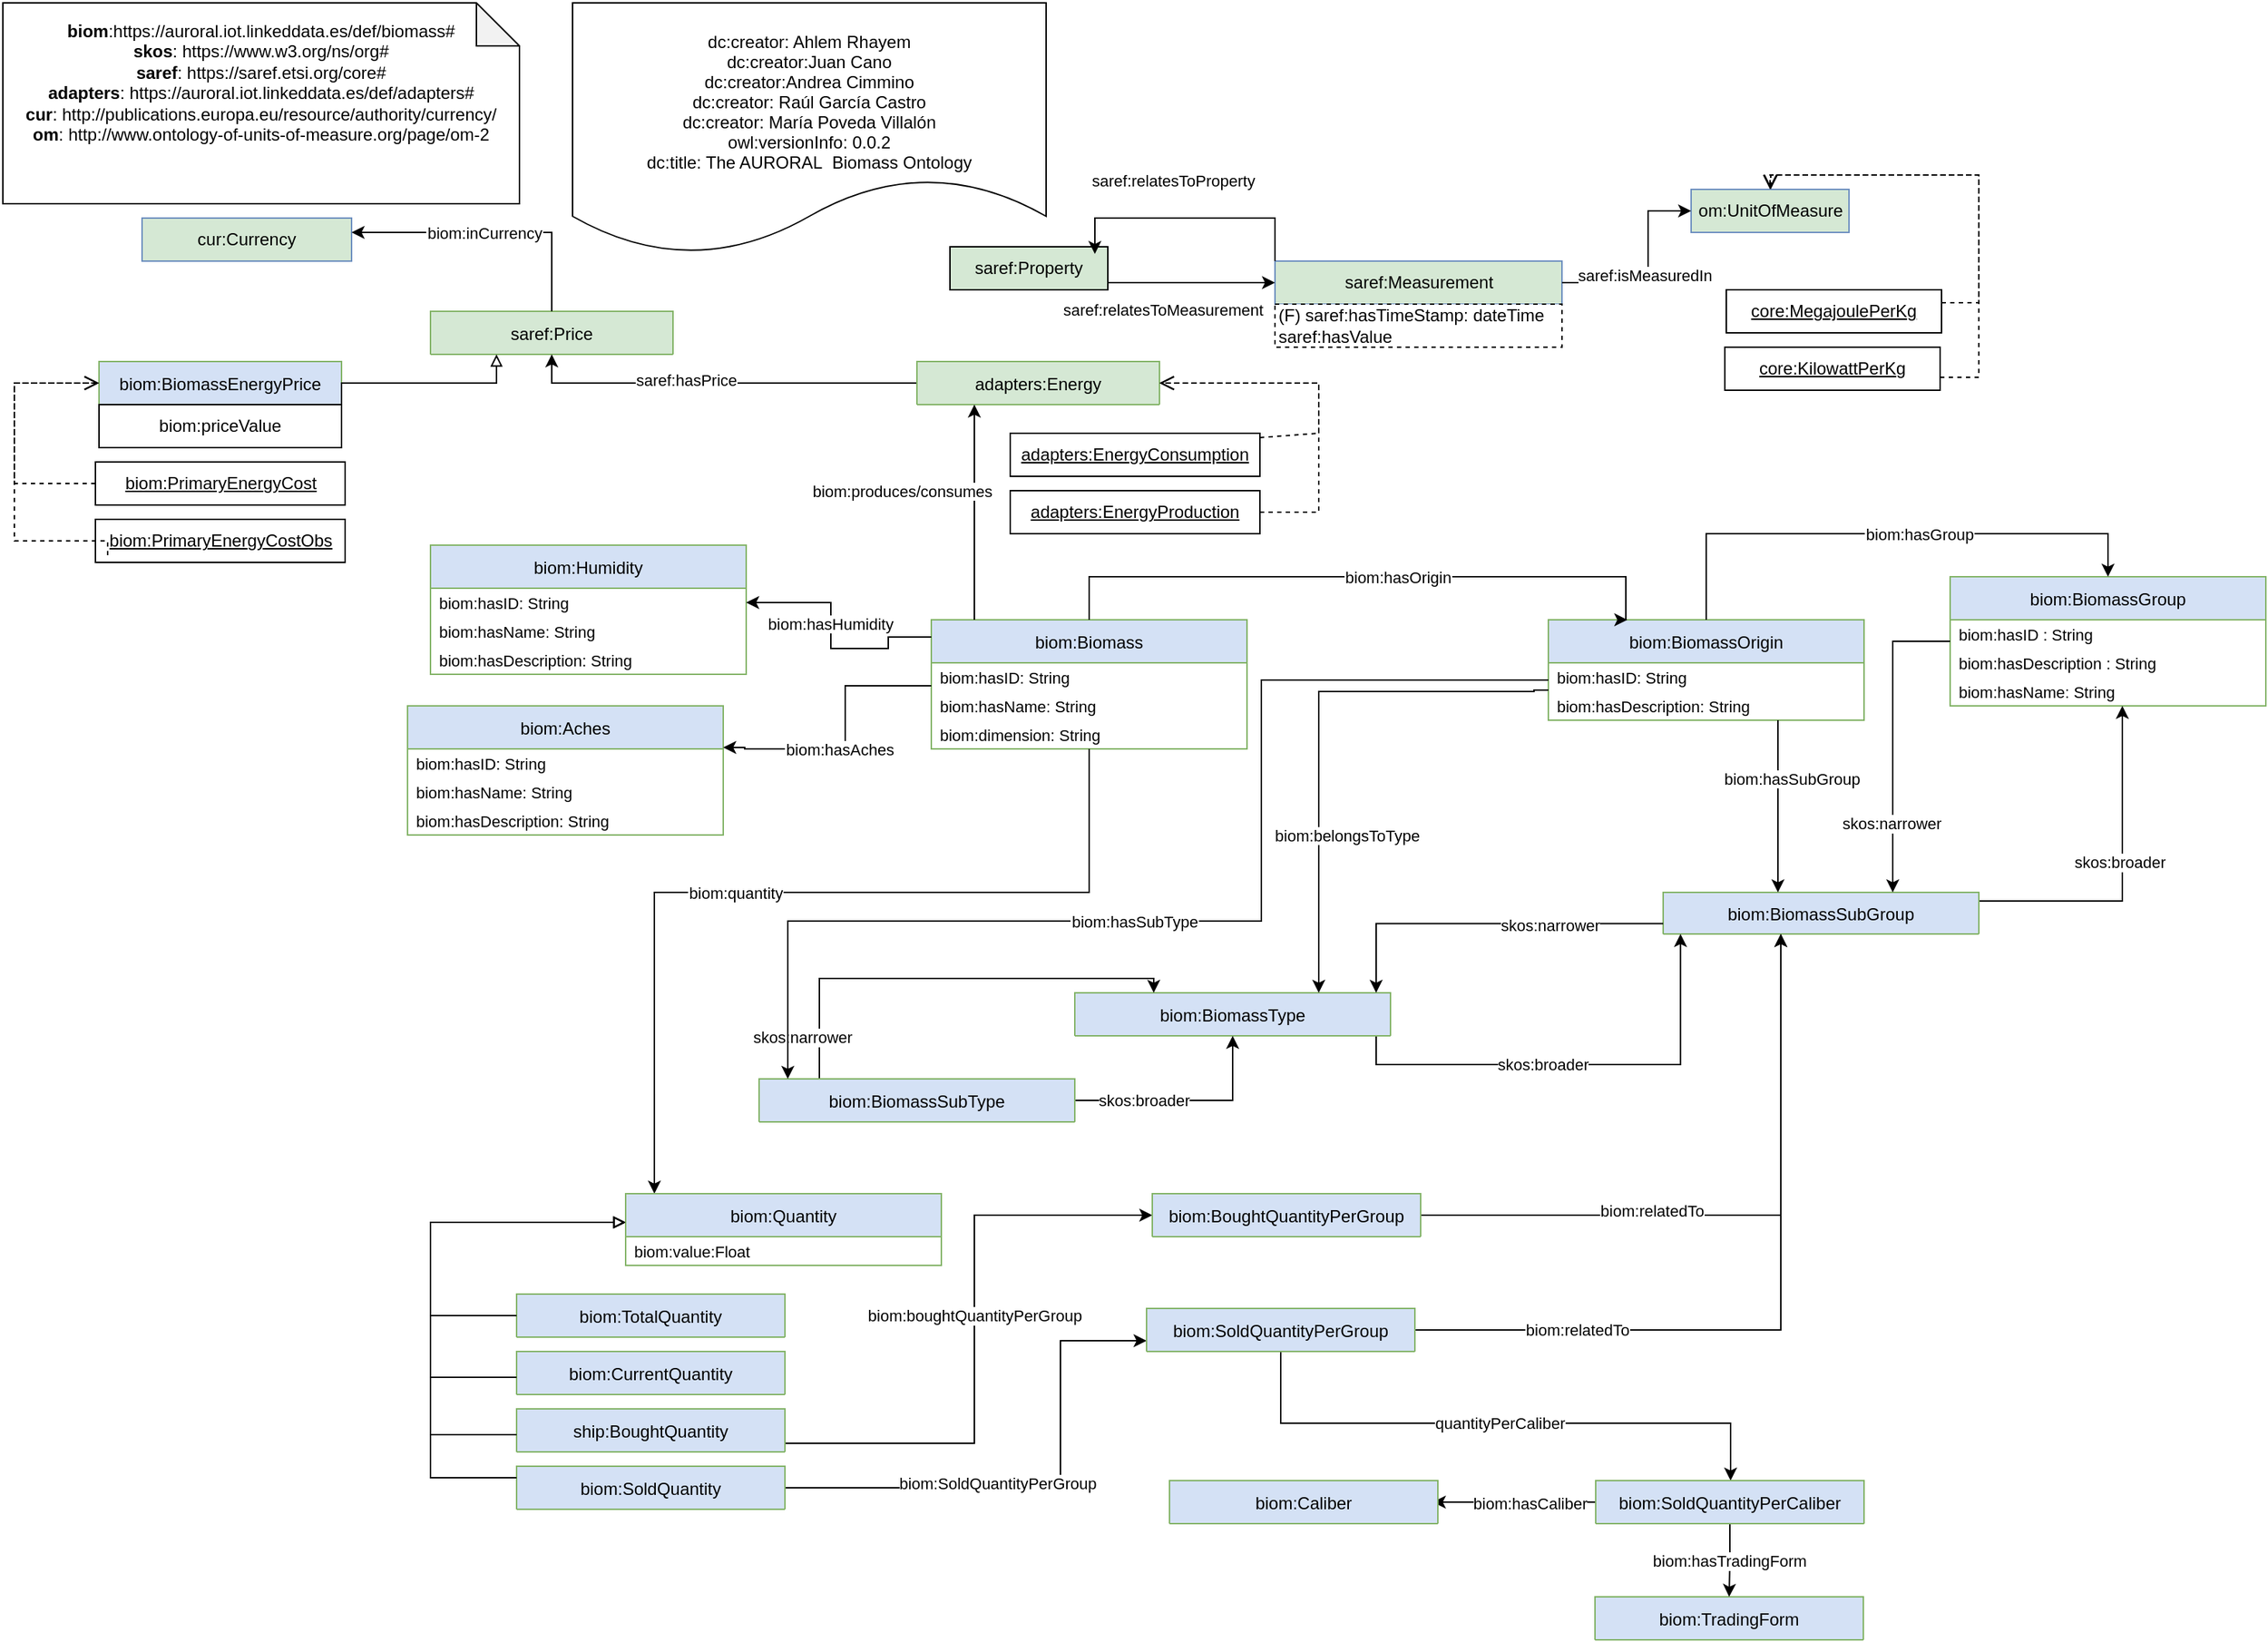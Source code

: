<mxfile version="13.9.9" type="device"><diagram id="kuyocsIZIVU7Rjy9QZxE" name="Page-1"><mxGraphModel dx="2980" dy="2962" grid="1" gridSize="10" guides="1" tooltips="1" connect="1" arrows="1" fold="1" page="1" pageScale="1" pageWidth="1654" pageHeight="2336" math="0" shadow="0"><root><mxCell id="0"/><mxCell id="1" parent="0"/><mxCell id="2" value="biom:Biomass" style="swimlane;fontStyle=0;childLayout=stackLayout;horizontal=1;startSize=30;horizontalStack=0;resizeParent=1;resizeParentMax=0;resizeLast=0;collapsible=1;marginBottom=0;fillColor=#D4E1F5;strokeColor=#82b366;" parent="1" vertex="1"><mxGeometry x="-190" y="80" width="220" height="90" as="geometry"><mxRectangle x="536" y="365" width="80" height="30" as="alternateBounds"/></mxGeometry></mxCell><mxCell id="3" value="biom:hasID: String" style="text;strokeColor=none;fillColor=none;align=left;verticalAlign=middle;spacingLeft=4;spacingRight=4;overflow=hidden;points=[[0,0.5],[1,0.5]];portConstraint=eastwest;rotatable=0;fontSize=11;" parent="2" vertex="1"><mxGeometry y="30" width="220" height="20" as="geometry"/></mxCell><mxCell id="4" value="biom:hasName: String" style="text;strokeColor=none;fillColor=none;align=left;verticalAlign=middle;spacingLeft=4;spacingRight=4;overflow=hidden;points=[[0,0.5],[1,0.5]];portConstraint=eastwest;rotatable=0;fontSize=11;" parent="2" vertex="1"><mxGeometry y="50" width="220" height="20" as="geometry"/></mxCell><mxCell id="6" value="biom:dimension: String" style="text;strokeColor=none;fillColor=none;align=left;verticalAlign=middle;spacingLeft=4;spacingRight=4;overflow=hidden;points=[[0,0.5],[1,0.5]];portConstraint=eastwest;rotatable=0;fontSize=11;" parent="2" vertex="1"><mxGeometry y="70" width="220" height="20" as="geometry"/></mxCell><mxCell id="11" value="biom:BiomassOrigin" style="swimlane;fontStyle=0;childLayout=stackLayout;horizontal=1;startSize=30;horizontalStack=0;resizeParent=1;resizeParentMax=0;resizeLast=0;collapsible=1;marginBottom=0;fillColor=#D4E1F5;strokeColor=#82b366;" parent="1" vertex="1"><mxGeometry x="240" y="80" width="220" height="70" as="geometry"><mxRectangle x="536" y="365" width="80" height="30" as="alternateBounds"/></mxGeometry></mxCell><mxCell id="12" value="biom:hasID: String" style="text;strokeColor=none;fillColor=none;align=left;verticalAlign=middle;spacingLeft=4;spacingRight=4;overflow=hidden;points=[[0,0.5],[1,0.5]];portConstraint=eastwest;rotatable=0;fontSize=11;" parent="11" vertex="1"><mxGeometry y="30" width="220" height="20" as="geometry"/></mxCell><mxCell id="13" value="biom:hasDescription: String" style="text;strokeColor=none;fillColor=none;align=left;verticalAlign=middle;spacingLeft=4;spacingRight=4;overflow=hidden;points=[[0,0.5],[1,0.5]];portConstraint=eastwest;rotatable=0;fontSize=11;" parent="11" vertex="1"><mxGeometry y="50" width="220" height="20" as="geometry"/></mxCell><mxCell id="14" value="biom:BiomassGroup" style="swimlane;fontStyle=0;childLayout=stackLayout;horizontal=1;startSize=30;horizontalStack=0;resizeParent=1;resizeParentMax=0;resizeLast=0;collapsible=1;marginBottom=0;fillColor=#D4E1F5;strokeColor=#82b366;" parent="1" vertex="1"><mxGeometry x="520" y="50" width="220" height="90" as="geometry"><mxRectangle x="536" y="365" width="80" height="30" as="alternateBounds"/></mxGeometry></mxCell><mxCell id="15" value="biom:hasID : String" style="text;strokeColor=none;fillColor=none;align=left;verticalAlign=middle;spacingLeft=4;spacingRight=4;overflow=hidden;points=[[0,0.5],[1,0.5]];portConstraint=eastwest;rotatable=0;fontSize=11;" parent="14" vertex="1"><mxGeometry y="30" width="220" height="20" as="geometry"/></mxCell><mxCell id="16" value="biom:hasDescription : String" style="text;strokeColor=none;fillColor=none;align=left;verticalAlign=middle;spacingLeft=4;spacingRight=4;overflow=hidden;points=[[0,0.5],[1,0.5]];portConstraint=eastwest;rotatable=0;fontSize=11;" parent="14" vertex="1"><mxGeometry y="50" width="220" height="20" as="geometry"/></mxCell><mxCell id="17" value="biom:hasName: String" style="text;strokeColor=none;fillColor=none;align=left;verticalAlign=middle;spacingLeft=4;spacingRight=4;overflow=hidden;points=[[0,0.5],[1,0.5]];portConstraint=eastwest;rotatable=0;fontSize=11;" parent="14" vertex="1"><mxGeometry y="70" width="220" height="20" as="geometry"/></mxCell><mxCell id="Qh_Lmaf3h96moM6bWqUv-56" value="" style="edgeStyle=orthogonalEdgeStyle;rounded=0;orthogonalLoop=1;jettySize=auto;html=1;" parent="1" source="18" target="14" edge="1"><mxGeometry relative="1" as="geometry"><mxPoint x="660" y="275.5" as="targetPoint"/><Array as="points"><mxPoint x="640" y="276"/></Array></mxGeometry></mxCell><mxCell id="Qh_Lmaf3h96moM6bWqUv-66" value="skos:broader" style="edgeLabel;html=1;align=center;verticalAlign=middle;resizable=0;points=[];" parent="Qh_Lmaf3h96moM6bWqUv-56" vertex="1" connectable="0"><mxGeometry x="0.083" y="2" relative="1" as="geometry"><mxPoint y="1" as="offset"/></mxGeometry></mxCell><mxCell id="18" value="biom:BiomassSubGroup" style="swimlane;fontStyle=0;childLayout=stackLayout;horizontal=1;startSize=30;horizontalStack=0;resizeParent=1;resizeParentMax=0;resizeLast=0;collapsible=1;marginBottom=0;fillColor=#D4E1F5;strokeColor=#82b366;" parent="1" vertex="1"><mxGeometry x="320" y="270" width="220" height="29" as="geometry"><mxRectangle x="536" y="365" width="80" height="30" as="alternateBounds"/></mxGeometry></mxCell><mxCell id="Qh_Lmaf3h96moM6bWqUv-59" value="" style="edgeStyle=orthogonalEdgeStyle;rounded=0;orthogonalLoop=1;jettySize=auto;html=1;entryX=0.055;entryY=1;entryDx=0;entryDy=0;entryPerimeter=0;" parent="1" source="19" target="18" edge="1"><mxGeometry relative="1" as="geometry"><mxPoint x="260" y="355" as="targetPoint"/><Array as="points"><mxPoint x="120" y="390"/><mxPoint x="332" y="390"/></Array></mxGeometry></mxCell><mxCell id="Qh_Lmaf3h96moM6bWqUv-68" value="skos:broader" style="edgeLabel;html=1;align=center;verticalAlign=middle;resizable=0;points=[];" parent="Qh_Lmaf3h96moM6bWqUv-59" vertex="1" connectable="0"><mxGeometry x="-0.16" relative="1" as="geometry"><mxPoint as="offset"/></mxGeometry></mxCell><mxCell id="19" value="biom:BiomassType" style="swimlane;fontStyle=0;childLayout=stackLayout;horizontal=1;startSize=30;horizontalStack=0;resizeParent=1;resizeParentMax=0;resizeLast=0;collapsible=1;marginBottom=0;fillColor=#D4E1F5;strokeColor=#82b366;" parent="1" vertex="1"><mxGeometry x="-90" y="340" width="220" height="30" as="geometry"><mxRectangle x="536" y="365" width="80" height="30" as="alternateBounds"/></mxGeometry></mxCell><mxCell id="Qh_Lmaf3h96moM6bWqUv-62" value="" style="edgeStyle=orthogonalEdgeStyle;rounded=0;orthogonalLoop=1;jettySize=auto;html=1;exitX=0.645;exitY=0.067;exitDx=0;exitDy=0;exitPerimeter=0;entryX=0.25;entryY=0;entryDx=0;entryDy=0;" parent="1" source="20" target="19" edge="1"><mxGeometry relative="1" as="geometry"><Array as="points"><mxPoint x="-268" y="330"/><mxPoint x="-35" y="330"/></Array></mxGeometry></mxCell><mxCell id="Qh_Lmaf3h96moM6bWqUv-70" value="skos:narrower" style="edgeLabel;html=1;align=center;verticalAlign=middle;resizable=0;points=[];" parent="Qh_Lmaf3h96moM6bWqUv-62" vertex="1" connectable="0"><mxGeometry x="-0.356" y="-3" relative="1" as="geometry"><mxPoint x="-15" y="2.1" as="offset"/></mxGeometry></mxCell><mxCell id="Qh_Lmaf3h96moM6bWqUv-63" value="" style="edgeStyle=orthogonalEdgeStyle;rounded=0;orthogonalLoop=1;jettySize=auto;html=1;" parent="1" source="20" target="19" edge="1"><mxGeometry relative="1" as="geometry"><mxPoint x="-375" y="360" as="targetPoint"/><Array as="points"><mxPoint x="20" y="415"/></Array></mxGeometry></mxCell><mxCell id="Qh_Lmaf3h96moM6bWqUv-71" value="skos:broader" style="edgeLabel;html=1;align=center;verticalAlign=middle;resizable=0;points=[];" parent="Qh_Lmaf3h96moM6bWqUv-63" vertex="1" connectable="0"><mxGeometry x="-0.39" relative="1" as="geometry"><mxPoint as="offset"/></mxGeometry></mxCell><mxCell id="20" value="biom:BiomassSubType" style="swimlane;fontStyle=0;childLayout=stackLayout;horizontal=1;startSize=30;horizontalStack=0;resizeParent=1;resizeParentMax=0;resizeLast=0;collapsible=1;marginBottom=0;fillColor=#D4E1F5;strokeColor=#82b366;" parent="1" vertex="1"><mxGeometry x="-310" y="400" width="220" height="30" as="geometry"><mxRectangle x="536" y="365" width="80" height="30" as="alternateBounds"/></mxGeometry></mxCell><mxCell id="21" value="biom:hasOrigin" style="edgeStyle=orthogonalEdgeStyle;rounded=0;orthogonalLoop=1;jettySize=auto;entryX=0.25;entryY=0;entryDx=0;entryDy=0;fontSize=11;endArrow=classic;endFill=1;" parent="1" source="2" target="11" edge="1"><mxGeometry x="0.129" relative="1" as="geometry"><mxPoint as="offset"/><mxPoint x="-80" y="80" as="sourcePoint"/><mxPoint x="422" y="68" as="targetPoint"/><Array as="points"><mxPoint x="-80" y="50"/><mxPoint x="294" y="50"/></Array></mxGeometry></mxCell><mxCell id="22" value="biom:hasGroup" style="edgeStyle=orthogonalEdgeStyle;rounded=0;orthogonalLoop=1;jettySize=auto;fontSize=11;endArrow=classic;endFill=1;entryX=0.5;entryY=0;entryDx=0;entryDy=0;" parent="1" source="11" target="14" edge="1"><mxGeometry x="0.129" relative="1" as="geometry"><mxPoint as="offset"/><mxPoint x="490" y="102.5" as="sourcePoint"/><mxPoint x="699" y="80" as="targetPoint"/><Array as="points"><mxPoint x="350" y="20"/><mxPoint x="630" y="20"/></Array></mxGeometry></mxCell><mxCell id="43" value="biom:hasSubGroup" style="edgeStyle=orthogonalEdgeStyle;rounded=0;orthogonalLoop=1;jettySize=auto;fontSize=11;endArrow=classic;endFill=1;" parent="1" source="11" target="18" edge="1"><mxGeometry x="-0.326" y="10" relative="1" as="geometry"><mxPoint as="offset"/><mxPoint x="240" y="140" as="sourcePoint"/><mxPoint x="211" y="215" as="targetPoint"/><Array as="points"><mxPoint x="400" y="220"/><mxPoint x="400" y="220"/></Array></mxGeometry></mxCell><mxCell id="44" value="biom:belongsToType" style="edgeStyle=orthogonalEdgeStyle;rounded=0;orthogonalLoop=1;jettySize=auto;fontSize=11;endArrow=classic;endFill=1;" parent="1" source="11" target="19" edge="1"><mxGeometry x="0.407" y="20" relative="1" as="geometry"><mxPoint as="offset"/><mxPoint x="220" y="130" as="sourcePoint"/><mxPoint x="320" y="286" as="targetPoint"/><Array as="points"><mxPoint x="230" y="129"/><mxPoint x="230" y="130"/><mxPoint x="80" y="130"/></Array></mxGeometry></mxCell><mxCell id="45" value="biom:hasSubType" style="edgeStyle=orthogonalEdgeStyle;rounded=0;orthogonalLoop=1;jettySize=auto;fontSize=11;endArrow=classic;endFill=1;" parent="1" source="11" target="20" edge="1"><mxGeometry x="0.129" relative="1" as="geometry"><mxPoint as="offset"/><mxPoint x="239" y="122" as="sourcePoint"/><mxPoint x="-292" y="342" as="targetPoint"/><Array as="points"><mxPoint x="40" y="122"/><mxPoint x="40" y="290"/><mxPoint x="-290" y="290"/></Array></mxGeometry></mxCell><mxCell id="46" value="biom:Humidity" style="swimlane;fontStyle=0;childLayout=stackLayout;horizontal=1;startSize=30;horizontalStack=0;resizeParent=1;resizeParentMax=0;resizeLast=0;collapsible=1;marginBottom=0;fillColor=#D4E1F5;strokeColor=#82b366;" parent="1" vertex="1"><mxGeometry x="-539" y="28" width="220" height="90" as="geometry"><mxRectangle x="536" y="365" width="80" height="30" as="alternateBounds"/></mxGeometry></mxCell><mxCell id="47" value="biom:hasID: String " style="text;strokeColor=none;fillColor=none;align=left;verticalAlign=middle;spacingLeft=4;spacingRight=4;overflow=hidden;points=[[0,0.5],[1,0.5]];portConstraint=eastwest;rotatable=0;fontSize=11;" parent="46" vertex="1"><mxGeometry y="30" width="220" height="20" as="geometry"/></mxCell><mxCell id="48" value="biom:hasName: String" style="text;strokeColor=none;fillColor=none;align=left;verticalAlign=middle;spacingLeft=4;spacingRight=4;overflow=hidden;points=[[0,0.5],[1,0.5]];portConstraint=eastwest;rotatable=0;fontSize=11;" parent="46" vertex="1"><mxGeometry y="50" width="220" height="20" as="geometry"/></mxCell><mxCell id="49" value="biom:hasDescription: String" style="text;strokeColor=none;fillColor=none;align=left;verticalAlign=middle;spacingLeft=4;spacingRight=4;overflow=hidden;points=[[0,0.5],[1,0.5]];portConstraint=eastwest;rotatable=0;fontSize=11;" parent="46" vertex="1"><mxGeometry y="70" width="220" height="20" as="geometry"/></mxCell><mxCell id="50" value="biom:Aches" style="swimlane;fontStyle=0;childLayout=stackLayout;horizontal=1;startSize=30;horizontalStack=0;resizeParent=1;resizeParentMax=0;resizeLast=0;collapsible=1;marginBottom=0;fillColor=#D4E1F5;strokeColor=#82b366;" parent="1" vertex="1"><mxGeometry x="-555" y="140" width="220" height="90" as="geometry"><mxRectangle x="536" y="365" width="80" height="30" as="alternateBounds"/></mxGeometry></mxCell><mxCell id="51" value="biom:hasID: String" style="text;strokeColor=none;fillColor=none;align=left;verticalAlign=middle;spacingLeft=4;spacingRight=4;overflow=hidden;points=[[0,0.5],[1,0.5]];portConstraint=eastwest;rotatable=0;fontSize=11;" parent="50" vertex="1"><mxGeometry y="30" width="220" height="20" as="geometry"/></mxCell><mxCell id="52" value="biom:hasName: String" style="text;strokeColor=none;fillColor=none;align=left;verticalAlign=middle;spacingLeft=4;spacingRight=4;overflow=hidden;points=[[0,0.5],[1,0.5]];portConstraint=eastwest;rotatable=0;fontSize=11;" parent="50" vertex="1"><mxGeometry y="50" width="220" height="20" as="geometry"/></mxCell><mxCell id="53" value="biom:hasDescription: String" style="text;strokeColor=none;fillColor=none;align=left;verticalAlign=middle;spacingLeft=4;spacingRight=4;overflow=hidden;points=[[0,0.5],[1,0.5]];portConstraint=eastwest;rotatable=0;fontSize=11;" parent="50" vertex="1"><mxGeometry y="70" width="220" height="20" as="geometry"/></mxCell><mxCell id="54" value="biom:hasHumidity" style="edgeStyle=orthogonalEdgeStyle;rounded=0;orthogonalLoop=1;jettySize=auto;fontSize=11;endArrow=classic;endFill=1;" parent="1" source="2" target="46" edge="1"><mxGeometry x="0.129" relative="1" as="geometry"><mxPoint as="offset"/><mxPoint x="-219" y="91.5" as="sourcePoint"/><mxPoint x="-760" y="90" as="targetPoint"/><Array as="points"><mxPoint x="-220" y="92"/><mxPoint x="-220" y="100"/><mxPoint x="-260" y="100"/><mxPoint x="-260" y="68"/></Array></mxGeometry></mxCell><mxCell id="55" value="biom:hasAches" style="edgeStyle=orthogonalEdgeStyle;rounded=0;orthogonalLoop=1;jettySize=auto;fontSize=11;endArrow=classic;endFill=1;" parent="1" source="2" target="50" edge="1"><mxGeometry x="0.129" relative="1" as="geometry"><mxPoint as="offset"/><mxPoint x="-180" y="130" as="sourcePoint"/><mxPoint x="-320" y="170" as="targetPoint"/><Array as="points"><mxPoint x="-250" y="126"/><mxPoint x="-250" y="170"/><mxPoint x="-320" y="170"/><mxPoint x="-320" y="169"/></Array></mxGeometry></mxCell><mxCell id="O9GTj8o9H-n6MzuwYOlM-77" value="&lt;div&gt;&lt;b&gt;&lt;br&gt;&lt;/b&gt;&lt;/div&gt;&lt;div&gt;&lt;b&gt;biom&lt;/b&gt;:https://auroral.iot.linkeddata.es/def/biomass#&lt;br&gt;&lt;/div&gt;&lt;div&gt;&lt;b&gt;skos&lt;/b&gt;:&amp;nbsp;https://www.w3.org/ns/org#&lt;br&gt;&lt;/div&gt;&lt;div&gt;&lt;/div&gt;&lt;b&gt;saref&lt;/b&gt;: https://saref.etsi.org/core#&lt;br&gt;&lt;b&gt;adapters&lt;/b&gt;: https://auroral.iot.linkeddata.es/def/adapters#&lt;br&gt;&lt;b&gt;cur&lt;/b&gt;: http://publications.europa.eu/resource/authority/currency/&lt;br&gt;&lt;b&gt;om&lt;/b&gt;:&amp;nbsp;http://www.ontology-of-units-of-measure.org/page/om-2&lt;br&gt;&lt;br&gt;&lt;br&gt;&lt;div&gt;&lt;br&gt;&lt;/div&gt;" style="shape=note;whiteSpace=wrap;html=1;backgroundOutline=1;darkOpacity=0.05;" parent="1" vertex="1"><mxGeometry x="-837" y="-350" width="360" height="140" as="geometry"/></mxCell><mxCell id="RKmuHzQuzONTcbYEwZ_o-55" value="&#10;dc:creator: Ahlem Rhayem&#10;dc:creator:Juan Cano&#10;dc:creator:Andrea Cimmino&#10;dc:creator: Raúl García Castro&#10;dc:creator: María Poveda Villalón&#10;owl:versionInfo: 0.0.2&#10;dc:title: The AURORAL  Biomass Ontology" style="shape=document;boundedLbl=1;" parent="1" vertex="1"><mxGeometry x="-440" y="-350" width="330" height="175" as="geometry"/></mxCell><mxCell id="Qh_Lmaf3h96moM6bWqUv-57" value="" style="edgeStyle=orthogonalEdgeStyle;rounded=0;orthogonalLoop=1;jettySize=auto;html=1;" parent="1" source="14" target="18" edge="1"><mxGeometry relative="1" as="geometry"><mxPoint x="540" y="285.5" as="sourcePoint"/><mxPoint x="650" y="149" as="targetPoint"/><Array as="points"><mxPoint x="480" y="95"/></Array></mxGeometry></mxCell><mxCell id="Qh_Lmaf3h96moM6bWqUv-65" value="skos:narrower" style="edgeLabel;html=1;align=center;verticalAlign=middle;resizable=0;points=[];" parent="Qh_Lmaf3h96moM6bWqUv-57" vertex="1" connectable="0"><mxGeometry x="0.55" y="-1" relative="1" as="geometry"><mxPoint as="offset"/></mxGeometry></mxCell><mxCell id="Qh_Lmaf3h96moM6bWqUv-60" value="" style="edgeStyle=orthogonalEdgeStyle;rounded=0;orthogonalLoop=1;jettySize=auto;html=1;exitX=0;exitY=0.75;exitDx=0;exitDy=0;" parent="1" source="18" target="19" edge="1"><mxGeometry relative="1" as="geometry"><mxPoint x="140" y="365" as="sourcePoint"/><mxPoint x="332.1" y="300" as="targetPoint"/><Array as="points"><mxPoint x="120" y="292"/></Array></mxGeometry></mxCell><mxCell id="Qh_Lmaf3h96moM6bWqUv-67" value="skos:narrower" style="edgeLabel;html=1;align=center;verticalAlign=middle;resizable=0;points=[];" parent="Qh_Lmaf3h96moM6bWqUv-60" vertex="1" connectable="0"><mxGeometry x="-0.359" y="1" relative="1" as="geometry"><mxPoint as="offset"/></mxGeometry></mxCell><mxCell id="Prb9LbOoZHCVGcq7G5M_-55" value="saref:Price" style="swimlane;fontStyle=0;childLayout=stackLayout;horizontal=1;startSize=30;horizontalStack=0;resizeParent=1;resizeParentMax=0;resizeLast=0;collapsible=1;marginBottom=0;fillColor=#d5e8d4;strokeColor=#82b366;" parent="1" vertex="1"><mxGeometry x="-539" y="-135" width="169" height="30" as="geometry"><mxRectangle x="536" y="365" width="80" height="30" as="alternateBounds"/></mxGeometry></mxCell><mxCell id="Prb9LbOoZHCVGcq7G5M_-66" value="" style="edgeStyle=orthogonalEdgeStyle;rounded=0;orthogonalLoop=1;jettySize=auto;html=1;" parent="1" source="Prb9LbOoZHCVGcq7G5M_-59" target="Prb9LbOoZHCVGcq7G5M_-55" edge="1"><mxGeometry relative="1" as="geometry"><mxPoint x="-304.5" y="-85" as="targetPoint"/></mxGeometry></mxCell><mxCell id="Prb9LbOoZHCVGcq7G5M_-67" value="saref:hasPrice" style="edgeLabel;html=1;align=center;verticalAlign=middle;resizable=0;points=[];" parent="Prb9LbOoZHCVGcq7G5M_-66" vertex="1" connectable="0"><mxGeometry x="0.176" y="-2" relative="1" as="geometry"><mxPoint as="offset"/></mxGeometry></mxCell><mxCell id="Prb9LbOoZHCVGcq7G5M_-59" value="adapters:Energy" style="swimlane;fontStyle=0;childLayout=stackLayout;horizontal=1;startSize=30;horizontalStack=0;resizeParent=1;resizeParentMax=0;resizeLast=0;collapsible=1;marginBottom=0;fillColor=#d5e8d4;strokeColor=#82b366;" parent="1" vertex="1"><mxGeometry x="-200" y="-100" width="169" height="30" as="geometry"><mxRectangle x="536" y="365" width="80" height="30" as="alternateBounds"/></mxGeometry></mxCell><mxCell id="Prb9LbOoZHCVGcq7G5M_-60" value="&lt;u&gt;adapters:EnergyConsumption&lt;/u&gt;" style="rounded=0;whiteSpace=wrap;html=1;snapToPoint=1;points=[[0.1,0],[0.2,0],[0.3,0],[0.4,0],[0.5,0],[0.6,0],[0.7,0],[0.8,0],[0.9,0],[0,0.1],[0,0.3],[0,0.5],[0,0.7],[0,0.9],[0.1,1],[0.2,1],[0.3,1],[0.4,1],[0.5,1],[0.6,1],[0.7,1],[0.8,1],[0.9,1],[1,0.1],[1,0.3],[1,0.5],[1,0.7],[1,0.9]];strokeColor=#000000;" parent="1" vertex="1"><mxGeometry x="-135" y="-50" width="174" height="30" as="geometry"/></mxCell><mxCell id="Prb9LbOoZHCVGcq7G5M_-61" value="&lt;u&gt;adapters:EnergyProduction&lt;/u&gt;" style="rounded=0;whiteSpace=wrap;html=1;snapToPoint=1;points=[[0.1,0],[0.2,0],[0.3,0],[0.4,0],[0.5,0],[0.6,0],[0.7,0],[0.8,0],[0.9,0],[0,0.1],[0,0.3],[0,0.5],[0,0.7],[0,0.9],[0.1,1],[0.2,1],[0.3,1],[0.4,1],[0.5,1],[0.6,1],[0.7,1],[0.8,1],[0.9,1],[1,0.1],[1,0.3],[1,0.5],[1,0.7],[1,0.9]];strokeColor=#000000;" parent="1" vertex="1"><mxGeometry x="-135" y="-10" width="174" height="30" as="geometry"/></mxCell><mxCell id="Prb9LbOoZHCVGcq7G5M_-62" value="" style="endArrow=open;html=1;fontColor=#000099;endFill=0;dashed=1;endSize=8;edgeStyle=orthogonalEdgeStyle;arcSize=0;entryX=1;entryY=0.5;entryDx=0;entryDy=0;" parent="1" source="Prb9LbOoZHCVGcq7G5M_-60" target="Prb9LbOoZHCVGcq7G5M_-59" edge="1"><mxGeometry width="50" height="50" relative="1" as="geometry"><mxPoint x="-10" y="-50" as="sourcePoint"/><mxPoint x="210" y="-142" as="targetPoint"/><Array as="points"><mxPoint x="80" y="-50"/><mxPoint x="80" y="-85"/></Array></mxGeometry></mxCell><mxCell id="Prb9LbOoZHCVGcq7G5M_-63" value="" style="endArrow=open;html=1;fontColor=#000099;endFill=0;dashed=1;endSize=8;edgeStyle=orthogonalEdgeStyle;arcSize=0;" parent="1" source="Prb9LbOoZHCVGcq7G5M_-61" target="Prb9LbOoZHCVGcq7G5M_-59" edge="1"><mxGeometry width="50" height="50" relative="1" as="geometry"><mxPoint x="49" y="8" as="sourcePoint"/><mxPoint x="-20" y="-80" as="targetPoint"/><Array as="points"><mxPoint x="80" y="5"/><mxPoint x="80" y="-85"/></Array></mxGeometry></mxCell><mxCell id="Prb9LbOoZHCVGcq7G5M_-64" value="biom:produces/consumes" style="edgeStyle=orthogonalEdgeStyle;rounded=0;orthogonalLoop=1;jettySize=auto;fontSize=11;endArrow=classic;endFill=1;" parent="1" target="Prb9LbOoZHCVGcq7G5M_-59" edge="1"><mxGeometry x="0.2" y="50" relative="1" as="geometry"><mxPoint as="offset"/><mxPoint x="-160" y="80" as="sourcePoint"/><mxPoint x="215" y="80" as="targetPoint"/><Array as="points"><mxPoint x="-160" y="-40"/><mxPoint x="-160" y="-40"/></Array></mxGeometry></mxCell><mxCell id="Prb9LbOoZHCVGcq7G5M_-68" value="&lt;u&gt;biom:PrimaryEnergyCost&lt;/u&gt;" style="rounded=0;whiteSpace=wrap;html=1;snapToPoint=1;points=[[0.1,0],[0.2,0],[0.3,0],[0.4,0],[0.5,0],[0.6,0],[0.7,0],[0.8,0],[0.9,0],[0,0.1],[0,0.3],[0,0.5],[0,0.7],[0,0.9],[0.1,1],[0.2,1],[0.3,1],[0.4,1],[0.5,1],[0.6,1],[0.7,1],[0.8,1],[0.9,1],[1,0.1],[1,0.3],[1,0.5],[1,0.7],[1,0.9]];strokeColor=#000000;" parent="1" vertex="1"><mxGeometry x="-772.5" y="-30" width="174" height="30" as="geometry"/></mxCell><mxCell id="Prb9LbOoZHCVGcq7G5M_-71" value="&lt;u&gt;biom:PrimaryEnergyCostObs&lt;/u&gt;" style="rounded=0;whiteSpace=wrap;html=1;snapToPoint=1;points=[[0.1,0],[0.2,0],[0.3,0],[0.4,0],[0.5,0],[0.6,0],[0.7,0],[0.8,0],[0.9,0],[0,0.1],[0,0.3],[0,0.5],[0,0.7],[0,0.9],[0.1,1],[0.2,1],[0.3,1],[0.4,1],[0.5,1],[0.6,1],[0.7,1],[0.8,1],[0.9,1],[1,0.1],[1,0.3],[1,0.5],[1,0.7],[1,0.9]];strokeColor=#000000;" parent="1" vertex="1"><mxGeometry x="-772.5" y="10" width="174" height="30" as="geometry"/></mxCell><mxCell id="Prb9LbOoZHCVGcq7G5M_-74" value="biom:BiomassEnergyPrice" style="swimlane;fontStyle=0;childLayout=stackLayout;horizontal=1;startSize=30;horizontalStack=0;resizeParent=1;resizeParentMax=0;resizeLast=0;collapsible=1;marginBottom=0;fillColor=#D4E1F5;strokeColor=#82b366;" parent="1" vertex="1"><mxGeometry x="-770" y="-100" width="169" height="60" as="geometry"><mxRectangle x="536" y="365" width="80" height="30" as="alternateBounds"/></mxGeometry></mxCell><mxCell id="Prb9LbOoZHCVGcq7G5M_-87" value="biom:priceValue" style="rounded=0;whiteSpace=wrap;html=1;snapToPoint=1;points=[[0.1,0],[0.2,0],[0.3,0],[0.4,0],[0.5,0],[0.6,0],[0.7,0],[0.8,0],[0.9,0],[0,0.1],[0,0.3],[0,0.5],[0,0.7],[0,0.9],[0.1,1],[0.2,1],[0.3,1],[0.4,1],[0.5,1],[0.6,1],[0.7,1],[0.8,1],[0.9,1],[1,0.1],[1,0.3],[1,0.5],[1,0.7],[1,0.9]];strokeColor=#000000;" parent="Prb9LbOoZHCVGcq7G5M_-74" vertex="1"><mxGeometry y="30" width="169" height="30" as="geometry"/></mxCell><mxCell id="Prb9LbOoZHCVGcq7G5M_-75" style="edgeStyle=orthogonalEdgeStyle;rounded=0;orthogonalLoop=1;jettySize=auto;html=1;endArrow=block;endFill=0;exitX=1;exitY=0.5;exitDx=0;exitDy=0;" parent="1" source="Prb9LbOoZHCVGcq7G5M_-74" target="Prb9LbOoZHCVGcq7G5M_-55" edge="1"><mxGeometry relative="1" as="geometry"><mxPoint x="-539" y="-20" as="sourcePoint"/><mxPoint x="-493.5" y="-140" as="targetPoint"/><Array as="points"><mxPoint x="-493" y="-85"/></Array></mxGeometry></mxCell><mxCell id="Prb9LbOoZHCVGcq7G5M_-78" value="" style="endArrow=open;html=1;fontColor=#000099;endFill=0;dashed=1;endSize=8;edgeStyle=orthogonalEdgeStyle;arcSize=0;exitX=0;exitY=0.5;exitDx=0;exitDy=0;" parent="1" source="Prb9LbOoZHCVGcq7G5M_-68" target="Prb9LbOoZHCVGcq7G5M_-74" edge="1"><mxGeometry width="50" height="50" relative="1" as="geometry"><mxPoint x="-794" y="-30.9" as="sourcePoint"/><mxPoint x="-829" y="-60" as="targetPoint"/><Array as="points"><mxPoint x="-829" y="-15"/><mxPoint x="-829" y="-85"/></Array></mxGeometry></mxCell><mxCell id="Prb9LbOoZHCVGcq7G5M_-79" value="" style="endArrow=open;html=1;fontColor=#000099;endFill=0;dashed=1;endSize=8;edgeStyle=orthogonalEdgeStyle;arcSize=0;exitX=0.049;exitY=0.833;exitDx=0;exitDy=0;exitPerimeter=0;" parent="1" source="Prb9LbOoZHCVGcq7G5M_-71" target="Prb9LbOoZHCVGcq7G5M_-74" edge="1"><mxGeometry width="50" height="50" relative="1" as="geometry"><mxPoint x="-770" y="28" as="sourcePoint"/><mxPoint x="-770" y="-34.5" as="targetPoint"/><Array as="points"><mxPoint x="-764" y="25"/><mxPoint x="-829" y="25"/><mxPoint x="-829" y="-85"/></Array></mxGeometry></mxCell><mxCell id="Prb9LbOoZHCVGcq7G5M_-80" value="saref:Measurement" style="rounded=0;whiteSpace=wrap;html=1;fillColor=#D5E8D4;strokeColor=#6c8ebf;" parent="1" vertex="1"><mxGeometry x="49.5" y="-170" width="200" height="30" as="geometry"/></mxCell><mxCell id="Prb9LbOoZHCVGcq7G5M_-81" value="om:UnitOfMeasure" style="rounded=0;whiteSpace=wrap;html=1;fillColor=#D5E8D4;strokeColor=#6c8ebf;" parent="1" vertex="1"><mxGeometry x="339.5" y="-220" width="110" height="30" as="geometry"/></mxCell><mxCell id="Prb9LbOoZHCVGcq7G5M_-82" style="edgeStyle=orthogonalEdgeStyle;rounded=0;orthogonalLoop=1;jettySize=auto;html=1;endArrow=classic;endFill=1;exitX=1;exitY=0.5;exitDx=0;exitDy=0;" parent="1" source="Prb9LbOoZHCVGcq7G5M_-80" target="Prb9LbOoZHCVGcq7G5M_-81" edge="1"><mxGeometry relative="1" as="geometry"><Array as="points"><mxPoint x="309.5" y="-155"/><mxPoint x="309.5" y="-205"/></Array><mxPoint x="264" y="-150" as="sourcePoint"/><mxPoint x="485" y="-180" as="targetPoint"/></mxGeometry></mxCell><mxCell id="Prb9LbOoZHCVGcq7G5M_-83" value="saref:isMeasuredIn" style="edgeLabel;html=1;align=center;verticalAlign=middle;resizable=0;points=[];" parent="Prb9LbOoZHCVGcq7G5M_-82" vertex="1" connectable="0"><mxGeometry x="-0.241" y="-2" relative="1" as="geometry"><mxPoint x="4" y="-7" as="offset"/></mxGeometry></mxCell><mxCell id="Prb9LbOoZHCVGcq7G5M_-84" value="(F) saref:hasTimeStamp: dateTime&lt;br&gt;saref:hasValue" style="rounded=0;whiteSpace=wrap;html=1;snapToPoint=1;points=[[0.1,0],[0.2,0],[0.3,0],[0.4,0],[0.5,0],[0.6,0],[0.7,0],[0.8,0],[0.9,0],[0,0.1],[0,0.3],[0,0.5],[0,0.7],[0,0.9],[0.1,1],[0.2,1],[0.3,1],[0.4,1],[0.5,1],[0.6,1],[0.7,1],[0.8,1],[0.9,1],[1,0.1],[1,0.3],[1,0.5],[1,0.7],[1,0.9]];dashed=1;align=left;" parent="1" vertex="1"><mxGeometry x="49.5" y="-140" width="200" height="30" as="geometry"/></mxCell><mxCell id="Prb9LbOoZHCVGcq7G5M_-88" value="cur:Currency" style="rounded=0;whiteSpace=wrap;html=1;fillColor=#D5E8D4;strokeColor=#6c8ebf;" parent="1" vertex="1"><mxGeometry x="-740" y="-200" width="146" height="30" as="geometry"/></mxCell><mxCell id="Prb9LbOoZHCVGcq7G5M_-89" value="biom:inCurrency" style="edgeStyle=orthogonalEdgeStyle;rounded=0;orthogonalLoop=1;jettySize=auto;endArrow=classic;endFill=1;" parent="1" source="Prb9LbOoZHCVGcq7G5M_-55" target="Prb9LbOoZHCVGcq7G5M_-88" edge="1"><mxGeometry x="0.044" relative="1" as="geometry"><mxPoint x="-710" y="-160" as="targetPoint"/><mxPoint x="-880" y="-210" as="sourcePoint"/><mxPoint as="offset"/><Array as="points"><mxPoint x="-454" y="-190"/></Array></mxGeometry></mxCell><mxCell id="Prb9LbOoZHCVGcq7G5M_-90" value="" style="edgeStyle=orthogonalEdgeStyle;rounded=0;orthogonalLoop=1;jettySize=auto;html=1;startArrow=none;" parent="1" source="Prb9LbOoZHCVGcq7G5M_-93" target="Prb9LbOoZHCVGcq7G5M_-80" edge="1"><mxGeometry relative="1" as="geometry"><Array as="points"><mxPoint x="-40" y="-155"/><mxPoint x="-40" y="-155"/></Array><mxPoint x="-40" y="-300" as="sourcePoint"/><mxPoint x="100.0" y="-310.99" as="targetPoint"/></mxGeometry></mxCell><mxCell id="Prb9LbOoZHCVGcq7G5M_-91" value="&lt;span style=&quot;color: rgb(0, 0, 0); font-family: helvetica; font-size: 11px; font-style: normal; font-weight: 400; letter-spacing: normal; text-align: center; text-indent: 0px; text-transform: none; word-spacing: 0px; background-color: rgb(255, 255, 255); display: inline; float: none;&quot;&gt;saref:relatesToProperty&lt;/span&gt;" style="text;whiteSpace=wrap;html=1;" parent="1" vertex="1"><mxGeometry x="-80.5" y="-240" width="140" height="30" as="geometry"/></mxCell><mxCell id="Prb9LbOoZHCVGcq7G5M_-92" value="&lt;span style=&quot;color: rgb(0 , 0 , 0) ; font-family: &amp;#34;helvetica&amp;#34; ; font-size: 11px ; font-style: normal ; font-weight: 400 ; letter-spacing: normal ; text-align: center ; text-indent: 0px ; text-transform: none ; word-spacing: 0px ; background-color: rgb(255 , 255 , 255) ; display: inline ; float: none&quot;&gt;saref:relatesToMeasurement&lt;/span&gt;" style="text;whiteSpace=wrap;html=1;" parent="1" vertex="1"><mxGeometry x="-100.0" y="-150" width="140" height="30" as="geometry"/></mxCell><mxCell id="Prb9LbOoZHCVGcq7G5M_-93" value="saref:Property" style="rounded=0;whiteSpace=wrap;html=1;fillColor=#D5E8D4;strokeColor=#000000;" parent="1" vertex="1"><mxGeometry x="-177" y="-180" width="110" height="30" as="geometry"/></mxCell><mxCell id="Prb9LbOoZHCVGcq7G5M_-94" value="" style="edgeStyle=orthogonalEdgeStyle;rounded=0;orthogonalLoop=1;jettySize=auto;html=1;startArrow=none;exitX=0;exitY=0;exitDx=0;exitDy=0;entryX=0.918;entryY=0.167;entryDx=0;entryDy=0;entryPerimeter=0;" parent="1" source="Prb9LbOoZHCVGcq7G5M_-80" target="Prb9LbOoZHCVGcq7G5M_-93" edge="1"><mxGeometry relative="1" as="geometry"><Array as="points"><mxPoint x="50" y="-200"/><mxPoint x="-76" y="-200"/></Array><mxPoint x="-49.3" y="-200" as="sourcePoint"/><mxPoint x="67.2" y="-200" as="targetPoint"/></mxGeometry></mxCell><mxCell id="Prb9LbOoZHCVGcq7G5M_-95" value="&lt;u&gt;core:MegajoulePerKg&lt;/u&gt;&lt;span style=&quot;color: rgba(0 , 0 , 0 , 0) ; font-family: monospace ; font-size: 0px&quot;&gt;%3CmxGraphModel%3E%3Croot%3E%3CmxCell%20id%3D%220%22%2F%3E%3CmxCell%20id%3D%221%22%20parent%3D%220%22%2F%3E%3CmxCell%20id%3D%222%22%20value%3D%22%26lt%3Bu%26gt%3Bcore%3AKiloWattSquareMeter%26lt%3B%2Fu%26gt%3B%22%20style%3D%22rounded%3D0%3BwhiteSpace%3Dwrap%3Bhtml%3D1%3BsnapToPoint%3D1%3Bpoints%3D%5B%5B0.1%2C0%5D%2C%5B0.2%2C0%5D%2C%5B0.3%2C0%5D%2C%5B0.4%2C0%5D%2C%5B0.5%2C0%5D%2C%5B0.6%2C0%5D%2C%5B0.7%2C0%5D%2C%5B0.8%2C0%5D%2C%5B0.9%2C0%5D%2C%5B0%2C0.1%5D%2C%5B0%2C0.3%5D%2C%5B0%2C0.5%5D%2C%5B0%2C0.7%5D%2C%5B0%2C0.9%5D%2C%5B0.1%2C1%5D%2C%5B0.2%2C1%5D%2C%5B0.3%2C1%5D%2C%5B0.4%2C1%5D%2C%5B0.5%2C1%5D%2C%5B0.6%2C1%5D%2C%5B0.7%2C1%5D%2C%5B0.8%2C1%5D%2C%5B0.9%2C1%5D%2C%5B1%2C0.1%5D%2C%5B1%2C0.3%5D%2C%5B1%2C0.5%5D%2C%5B1%2C0.7%5D%2C%5B1%2C0.9%5D%5D%3B%22%20vertex%3D%221%22%20parent%3D%221%22%3E%3CmxGeometry%20x%3D%221210%22%20y%3D%22190%22%20width%3D%22150%22%20height%3D%2230%22%20as%3D%22geometry%22%2F%3E%3C%2FmxCell%3E%3C%2Froot%3E%3C%2FmxGraphModel%3E&lt;/span&gt;" style="rounded=0;whiteSpace=wrap;html=1;snapToPoint=1;points=[[0.1,0],[0.2,0],[0.3,0],[0.4,0],[0.5,0],[0.6,0],[0.7,0],[0.8,0],[0.9,0],[0,0.1],[0,0.3],[0,0.5],[0,0.7],[0,0.9],[0.1,1],[0.2,1],[0.3,1],[0.4,1],[0.5,1],[0.6,1],[0.7,1],[0.8,1],[0.9,1],[1,0.1],[1,0.3],[1,0.5],[1,0.7],[1,0.9]];" parent="1" vertex="1"><mxGeometry x="364" y="-150" width="150" height="30" as="geometry"/></mxCell><mxCell id="Prb9LbOoZHCVGcq7G5M_-96" value="&lt;u&gt;core:KilowattPerKg&lt;/u&gt;&lt;span style=&quot;color: rgba(0 , 0 , 0 , 0) ; font-family: monospace ; font-size: 0px&quot;&gt;%3CmxGraphModel%3E%3Croot%3E%3CmxCell%20id%3D%220%22%2F%3E%3CmxCell%20id%3D%221%22%20parent%3D%220%22%2F%3E%3CmxCell%20id%3D%222%22%20value%3D%22%26lt%3Bu%26gt%3Bcore%3AKiloWattSquareMeter%26lt%3B%2Fu%26gt%3B%22%20style%3D%22rounded%3D0%3BwhiteSpace%3Dwrap%3Bhtml%3D1%3BsnapToPoint%3D1%3Bpoints%3D%5B%5B0.1%2C0%5D%2C%5B0.2%2C0%5D%2C%5B0.3%2C0%5D%2C%5B0.4%2C0%5D%2C%5B0.5%2C0%5D%2C%5B0.6%2C0%5D%2C%5B0.7%2C0%5D%2C%5B0.8%2C0%5D%2C%5B0.9%2C0%5D%2C%5B0%2C0.1%5D%2C%5B0%2C0.3%5D%2C%5B0%2C0.5%5D%2C%5B0%2C0.7%5D%2C%5B0%2C0.9%5D%2C%5B0.1%2C1%5D%2C%5B0.2%2C1%5D%2C%5B0.3%2C1%5D%2C%5B0.4%2C1%5D%2C%5B0.5%2C1%5D%2C%5B0.6%2C1%5D%2C%5B0.7%2C1%5D%2C%5B0.8%2C1%5D%2C%5B0.9%2C1%5D%2C%5B1%2C0.1%5D%2C%5B1%2C0.3%5D%2C%5B1%2C0.5%5D%2C%5B1%2C0.7%5D%2C%5B1%2C0.9%5D%5D%3B%22%20vertex%3D%221%22%20parent%3D%221%22%3E%3CmxGeometry%20x%3D%221210%22%20y%3D%22190%22%20width%3D%22150%22%20height%3D%2230%22%20as%3D%22geometry%22%2F%3E%3C%2FmxCell%3E%3C%2Froot%3E%3C%2FmxGraphModel%3E&lt;/span&gt;" style="rounded=0;whiteSpace=wrap;html=1;snapToPoint=1;points=[[0.1,0],[0.2,0],[0.3,0],[0.4,0],[0.5,0],[0.6,0],[0.7,0],[0.8,0],[0.9,0],[0,0.1],[0,0.3],[0,0.5],[0,0.7],[0,0.9],[0.1,1],[0.2,1],[0.3,1],[0.4,1],[0.5,1],[0.6,1],[0.7,1],[0.8,1],[0.9,1],[1,0.1],[1,0.3],[1,0.5],[1,0.7],[1,0.9]];" parent="1" vertex="1"><mxGeometry x="363" y="-110" width="150" height="30" as="geometry"/></mxCell><mxCell id="Prb9LbOoZHCVGcq7G5M_-97" value="" style="endArrow=open;html=1;fontColor=#000099;endFill=0;dashed=1;endSize=8;edgeStyle=orthogonalEdgeStyle;arcSize=0;exitX=1;exitY=0.3;exitDx=0;exitDy=0;entryX=0.5;entryY=0;entryDx=0;entryDy=0;" parent="1" source="Prb9LbOoZHCVGcq7G5M_-95" target="Prb9LbOoZHCVGcq7G5M_-81" edge="1"><mxGeometry width="50" height="50" relative="1" as="geometry"><mxPoint x="650" y="-175" as="sourcePoint"/><mxPoint x="530" y="-225" as="targetPoint"/><Array as="points"><mxPoint x="540" y="-141"/><mxPoint x="540" y="-230"/><mxPoint x="395" y="-230"/></Array></mxGeometry></mxCell><mxCell id="Prb9LbOoZHCVGcq7G5M_-98" value="" style="endArrow=open;html=1;fontColor=#000099;endFill=0;dashed=1;endSize=8;edgeStyle=orthogonalEdgeStyle;arcSize=0;exitX=1;exitY=0.7;exitDx=0;exitDy=0;" parent="1" source="Prb9LbOoZHCVGcq7G5M_-96" target="Prb9LbOoZHCVGcq7G5M_-81" edge="1"><mxGeometry width="50" height="50" relative="1" as="geometry"><mxPoint x="540" y="-131" as="sourcePoint"/><mxPoint x="459.5" y="-202.5" as="targetPoint"/><Array as="points"><mxPoint x="540" y="-89"/><mxPoint x="540" y="-230"/><mxPoint x="395" y="-230"/></Array></mxGeometry></mxCell><mxCell id="uD1xqW1s1P9esQBgf80C-62" value="biom:quantity" style="edgeStyle=orthogonalEdgeStyle;rounded=0;orthogonalLoop=1;jettySize=auto;fontSize=11;endArrow=classic;endFill=1;entryX=0.091;entryY=0;entryDx=0;entryDy=0;entryPerimeter=0;" parent="1" source="2" target="u-8Ud_kwQXn1Er16EVpq-106" edge="1"><mxGeometry x="0.129" relative="1" as="geometry"><mxPoint as="offset"/><mxPoint x="-190" y="210" as="sourcePoint"/><mxPoint x="-420" y="270" as="targetPoint"/><Array as="points"><mxPoint x="-80" y="270"/><mxPoint x="-383" y="270"/></Array></mxGeometry></mxCell><mxCell id="u-8Ud_kwQXn1Er16EVpq-97" value="" style="edgeStyle=orthogonalEdgeStyle;rounded=0;orthogonalLoop=1;jettySize=auto;html=1;entryX=0;entryY=0.5;entryDx=0;entryDy=0;" edge="1" parent="1" source="u-8Ud_kwQXn1Er16EVpq-99" target="u-8Ud_kwQXn1Er16EVpq-114"><mxGeometry relative="1" as="geometry"><mxPoint x="-178.5" y="645" as="targetPoint"/><Array as="points"><mxPoint x="-160" y="654"/><mxPoint x="-160" y="495"/></Array></mxGeometry></mxCell><mxCell id="u-8Ud_kwQXn1Er16EVpq-98" value="biom:boughtQuantityPerGroup" style="edgeLabel;html=1;align=center;verticalAlign=middle;resizable=0;points=[];" vertex="1" connectable="0" parent="u-8Ud_kwQXn1Er16EVpq-97"><mxGeometry x="-0.252" y="1" relative="1" as="geometry"><mxPoint x="1" y="-66" as="offset"/></mxGeometry></mxCell><mxCell id="u-8Ud_kwQXn1Er16EVpq-99" value="ship:BoughtQuantity" style="swimlane;fontStyle=0;childLayout=stackLayout;horizontal=1;startSize=30;horizontalStack=0;resizeParent=1;resizeParentMax=0;resizeLast=0;collapsible=1;marginBottom=0;fillColor=#D4E1F5;strokeColor=#82b366;" vertex="1" parent="1"><mxGeometry x="-479" y="630" width="187" height="30" as="geometry"><mxRectangle x="536" y="365" width="80" height="30" as="alternateBounds"/></mxGeometry></mxCell><mxCell id="u-8Ud_kwQXn1Er16EVpq-100" value="biom:TotalQuantity" style="swimlane;fontStyle=0;childLayout=stackLayout;horizontal=1;startSize=30;horizontalStack=0;resizeParent=1;resizeParentMax=0;resizeLast=0;collapsible=1;marginBottom=0;fillColor=#D4E1F5;strokeColor=#82b366;" vertex="1" parent="1"><mxGeometry x="-479" y="550" width="187" height="30" as="geometry"><mxRectangle x="536" y="365" width="80" height="30" as="alternateBounds"/></mxGeometry></mxCell><mxCell id="u-8Ud_kwQXn1Er16EVpq-101" value="biom:CurrentQuantity" style="swimlane;fontStyle=0;childLayout=stackLayout;horizontal=1;startSize=30;horizontalStack=0;resizeParent=1;resizeParentMax=0;resizeLast=0;collapsible=1;marginBottom=0;fillColor=#D4E1F5;strokeColor=#82b366;" vertex="1" parent="1"><mxGeometry x="-479" y="590" width="187" height="30" as="geometry"><mxRectangle x="536" y="365" width="80" height="30" as="alternateBounds"/></mxGeometry></mxCell><mxCell id="u-8Ud_kwQXn1Er16EVpq-102" style="edgeStyle=orthogonalEdgeStyle;rounded=0;orthogonalLoop=1;jettySize=auto;html=1;endArrow=block;endFill=0;exitX=0;exitY=0.5;exitDx=0;exitDy=0;" edge="1" parent="1" source="u-8Ud_kwQXn1Er16EVpq-100" target="u-8Ud_kwQXn1Er16EVpq-106"><mxGeometry relative="1" as="geometry"><mxPoint x="-262" y="564" as="sourcePoint"/><mxPoint x="-243" y="520" as="targetPoint"/><Array as="points"><mxPoint x="-539" y="565"/><mxPoint x="-539" y="500"/></Array></mxGeometry></mxCell><mxCell id="u-8Ud_kwQXn1Er16EVpq-103" style="edgeStyle=orthogonalEdgeStyle;rounded=0;orthogonalLoop=1;jettySize=auto;html=1;endArrow=block;endFill=0;" edge="1" parent="1" source="u-8Ud_kwQXn1Er16EVpq-101" target="u-8Ud_kwQXn1Er16EVpq-106"><mxGeometry relative="1" as="geometry"><mxPoint x="-289" y="607.5" as="sourcePoint"/><mxPoint x="-243" y="520" as="targetPoint"/><Array as="points"><mxPoint x="-539" y="608"/><mxPoint x="-539" y="500"/></Array></mxGeometry></mxCell><mxCell id="u-8Ud_kwQXn1Er16EVpq-104" style="edgeStyle=orthogonalEdgeStyle;rounded=0;orthogonalLoop=1;jettySize=auto;html=1;endArrow=block;endFill=0;" edge="1" parent="1" source="u-8Ud_kwQXn1Er16EVpq-99" target="u-8Ud_kwQXn1Er16EVpq-106"><mxGeometry relative="1" as="geometry"><mxPoint x="-292" y="648" as="sourcePoint"/><mxPoint x="-243" y="520" as="targetPoint"/><Array as="points"><mxPoint x="-539" y="648"/><mxPoint x="-539" y="500"/></Array></mxGeometry></mxCell><mxCell id="u-8Ud_kwQXn1Er16EVpq-106" value="biom:Quantity" style="swimlane;fontStyle=0;childLayout=stackLayout;horizontal=1;startSize=30;horizontalStack=0;resizeParent=1;resizeParentMax=0;resizeLast=0;collapsible=1;marginBottom=0;fillColor=#D4E1F5;strokeColor=#82b366;" vertex="1" parent="1"><mxGeometry x="-403" y="480" width="220" height="50" as="geometry"><mxRectangle x="536" y="365" width="80" height="30" as="alternateBounds"/></mxGeometry></mxCell><mxCell id="u-8Ud_kwQXn1Er16EVpq-107" value="biom:value:Float" style="text;strokeColor=none;fillColor=none;align=left;verticalAlign=middle;spacingLeft=4;spacingRight=4;overflow=hidden;points=[[0,0.5],[1,0.5]];portConstraint=eastwest;rotatable=0;fontSize=11;" vertex="1" parent="u-8Ud_kwQXn1Er16EVpq-106"><mxGeometry y="30" width="220" height="20" as="geometry"/></mxCell><mxCell id="u-8Ud_kwQXn1Er16EVpq-108" value="" style="edgeStyle=orthogonalEdgeStyle;rounded=0;orthogonalLoop=1;jettySize=auto;html=1;entryX=0;entryY=0.75;entryDx=0;entryDy=0;" edge="1" parent="1" source="u-8Ud_kwQXn1Er16EVpq-110" target="u-8Ud_kwQXn1Er16EVpq-117"><mxGeometry relative="1" as="geometry"><mxPoint x="-385.5" y="765" as="targetPoint"/><Array as="points"><mxPoint x="-100" y="685"/><mxPoint x="-100" y="583"/></Array></mxGeometry></mxCell><mxCell id="u-8Ud_kwQXn1Er16EVpq-109" value="biom:SoldQuantityPerGroup" style="edgeLabel;html=1;align=center;verticalAlign=middle;resizable=0;points=[];" vertex="1" connectable="0" parent="u-8Ud_kwQXn1Er16EVpq-108"><mxGeometry x="0.015" y="3" relative="1" as="geometry"><mxPoint x="-32.5" as="offset"/></mxGeometry></mxCell><mxCell id="u-8Ud_kwQXn1Er16EVpq-110" value="biom:SoldQuantity" style="swimlane;fontStyle=0;childLayout=stackLayout;horizontal=1;startSize=30;horizontalStack=0;resizeParent=1;resizeParentMax=0;resizeLast=0;collapsible=1;marginBottom=0;fillColor=#D4E1F5;strokeColor=#82b366;" vertex="1" parent="1"><mxGeometry x="-479" y="670" width="187" height="30" as="geometry"><mxRectangle x="536" y="365" width="80" height="30" as="alternateBounds"/></mxGeometry></mxCell><mxCell id="u-8Ud_kwQXn1Er16EVpq-111" style="edgeStyle=orthogonalEdgeStyle;rounded=0;orthogonalLoop=1;jettySize=auto;html=1;endArrow=block;endFill=0;" edge="1" parent="1" source="u-8Ud_kwQXn1Er16EVpq-110" target="u-8Ud_kwQXn1Er16EVpq-106"><mxGeometry relative="1" as="geometry"><mxPoint x="-479" y="678" as="sourcePoint"/><mxPoint x="-243" y="560" as="targetPoint"/><Array as="points"><mxPoint x="-539" y="678"/><mxPoint x="-539" y="500"/></Array></mxGeometry></mxCell><mxCell id="u-8Ud_kwQXn1Er16EVpq-112" value="" style="edgeStyle=orthogonalEdgeStyle;rounded=0;orthogonalLoop=1;jettySize=auto;html=1;" edge="1" parent="1" source="u-8Ud_kwQXn1Er16EVpq-114" target="18"><mxGeometry relative="1" as="geometry"><mxPoint x="261" y="639" as="targetPoint"/><Array as="points"><mxPoint x="402" y="495"/></Array></mxGeometry></mxCell><mxCell id="u-8Ud_kwQXn1Er16EVpq-113" value="biom:relatedTo" style="edgeLabel;html=1;align=center;verticalAlign=middle;resizable=0;points=[];" vertex="1" connectable="0" parent="u-8Ud_kwQXn1Er16EVpq-112"><mxGeometry x="-0.281" y="3" relative="1" as="geometry"><mxPoint as="offset"/></mxGeometry></mxCell><mxCell id="u-8Ud_kwQXn1Er16EVpq-114" value="biom:BoughtQuantityPerGroup" style="swimlane;fontStyle=0;childLayout=stackLayout;horizontal=1;startSize=30;horizontalStack=0;resizeParent=1;resizeParentMax=0;resizeLast=0;collapsible=1;marginBottom=0;fillColor=#D4E1F5;strokeColor=#82b366;" vertex="1" parent="1"><mxGeometry x="-36" y="480" width="187" height="30" as="geometry"><mxRectangle x="536" y="365" width="80" height="30" as="alternateBounds"/></mxGeometry></mxCell><mxCell id="u-8Ud_kwQXn1Er16EVpq-115" value="" style="edgeStyle=orthogonalEdgeStyle;rounded=0;orthogonalLoop=1;jettySize=auto;html=1;" edge="1" parent="1" source="u-8Ud_kwQXn1Er16EVpq-117" target="18"><mxGeometry relative="1" as="geometry"><mxPoint x="401.92" y="294.012" as="targetPoint"/><mxPoint x="72" y="725" as="sourcePoint"/><Array as="points"><mxPoint x="402" y="575"/></Array></mxGeometry></mxCell><mxCell id="u-8Ud_kwQXn1Er16EVpq-116" value="quantityPerCaliber" style="edgeStyle=orthogonalEdgeStyle;rounded=0;orthogonalLoop=1;jettySize=auto;html=1;" edge="1" parent="1" source="u-8Ud_kwQXn1Er16EVpq-117" target="u-8Ud_kwQXn1Er16EVpq-123"><mxGeometry relative="1" as="geometry"><mxPoint x="-18.7" y="805" as="targetPoint"/><Array as="points"><mxPoint x="54" y="640"/><mxPoint x="367" y="640"/></Array></mxGeometry></mxCell><mxCell id="u-8Ud_kwQXn1Er16EVpq-117" value="biom:SoldQuantityPerGroup" style="swimlane;fontStyle=0;childLayout=stackLayout;horizontal=1;startSize=30;horizontalStack=0;resizeParent=1;resizeParentMax=0;resizeLast=0;collapsible=1;marginBottom=0;fillColor=#D4E1F5;strokeColor=#82b366;" vertex="1" parent="1"><mxGeometry x="-40" y="560" width="187" height="30" as="geometry"><mxRectangle x="536" y="365" width="80" height="30" as="alternateBounds"/></mxGeometry></mxCell><mxCell id="u-8Ud_kwQXn1Er16EVpq-118" value="biom:relatedTo" style="edgeLabel;html=1;align=center;verticalAlign=middle;resizable=0;points=[];" vertex="1" connectable="0" parent="1"><mxGeometry x="260" y="575" as="geometry"/></mxCell><mxCell id="u-8Ud_kwQXn1Er16EVpq-119" value="biom:TradingForm" style="swimlane;fontStyle=0;childLayout=stackLayout;horizontal=1;startSize=30;horizontalStack=0;resizeParent=1;resizeParentMax=0;resizeLast=0;collapsible=1;marginBottom=0;fillColor=#D4E1F5;strokeColor=#82b366;" vertex="1" parent="1"><mxGeometry x="272.5" y="761" width="187" height="30" as="geometry"><mxRectangle x="536" y="365" width="80" height="30" as="alternateBounds"/></mxGeometry></mxCell><mxCell id="u-8Ud_kwQXn1Er16EVpq-120" value="biom:hasTradingForm" style="edgeStyle=orthogonalEdgeStyle;rounded=0;orthogonalLoop=1;jettySize=auto;html=1;" edge="1" parent="1" source="u-8Ud_kwQXn1Er16EVpq-123" target="u-8Ud_kwQXn1Er16EVpq-119"><mxGeometry relative="1" as="geometry"><mxPoint x="371" y="790" as="targetPoint"/></mxGeometry></mxCell><mxCell id="u-8Ud_kwQXn1Er16EVpq-121" value="" style="edgeStyle=orthogonalEdgeStyle;rounded=0;orthogonalLoop=1;jettySize=auto;html=1;" edge="1" parent="1" source="u-8Ud_kwQXn1Er16EVpq-123"><mxGeometry relative="1" as="geometry"><mxPoint x="159.5" y="695" as="targetPoint"/></mxGeometry></mxCell><mxCell id="u-8Ud_kwQXn1Er16EVpq-122" value="biom:hasCaliber" style="edgeLabel;html=1;align=center;verticalAlign=middle;resizable=0;points=[];" vertex="1" connectable="0" parent="u-8Ud_kwQXn1Er16EVpq-121"><mxGeometry x="-0.189" y="1" relative="1" as="geometry"><mxPoint as="offset"/></mxGeometry></mxCell><mxCell id="u-8Ud_kwQXn1Er16EVpq-123" value="biom:SoldQuantityPerCaliber" style="swimlane;fontStyle=0;childLayout=stackLayout;horizontal=1;startSize=30;horizontalStack=0;resizeParent=1;resizeParentMax=0;resizeLast=0;collapsible=1;marginBottom=0;fillColor=#D4E1F5;strokeColor=#82b366;" vertex="1" parent="1"><mxGeometry x="273" y="680" width="187" height="30" as="geometry"><mxRectangle x="536" y="365" width="80" height="30" as="alternateBounds"/></mxGeometry></mxCell><mxCell id="u-8Ud_kwQXn1Er16EVpq-124" value="biom:Caliber" style="swimlane;fontStyle=0;childLayout=stackLayout;horizontal=1;startSize=30;horizontalStack=0;resizeParent=1;resizeParentMax=0;resizeLast=0;collapsible=1;marginBottom=0;fillColor=#D4E1F5;strokeColor=#82b366;" vertex="1" parent="1"><mxGeometry x="-24" y="680" width="187" height="30" as="geometry"><mxRectangle x="536" y="365" width="80" height="30" as="alternateBounds"/></mxGeometry></mxCell></root></mxGraphModel></diagram></mxfile>